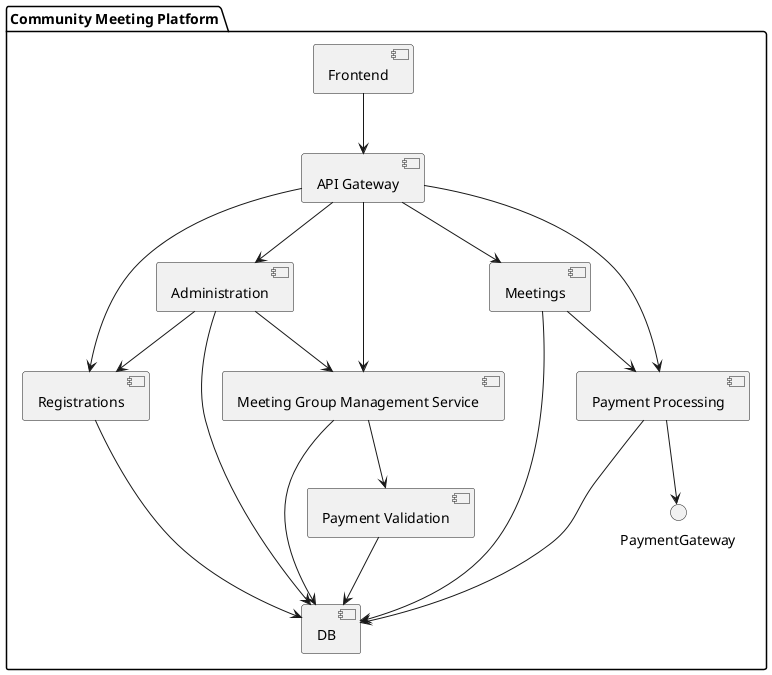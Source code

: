 @startuml

package "Community Meeting Platform" {
    [Frontend] as WebUI
    [API Gateway] as APIGateway
    [Registrations] as Registrations
    [Meeting Group Management Service] as GroupManagement
    [Meetings] as MeetingManagement
    [Administration] as Administration
    [Payment Processing] as PaymentProcessing
    [Payment Validation] as PaymentValidation
    [DB] as Database

    WebUI --> APIGateway
    APIGateway --> Registrations
    APIGateway --> GroupManagement
    APIGateway --> MeetingManagement
    APIGateway --> Administration
    APIGateway --> PaymentProcessing

    Registrations --> Database
    GroupManagement --> Database
    MeetingManagement --> Database
    Administration --> Database

    GroupManagement --> PaymentValidation
    MeetingManagement --> PaymentProcessing

    PaymentValidation --> Database
    PaymentProcessing --> PaymentGateway
    PaymentProcessing --> Database
    Administration --> Registrations
    Administration --> GroupManagement
}
@enduml